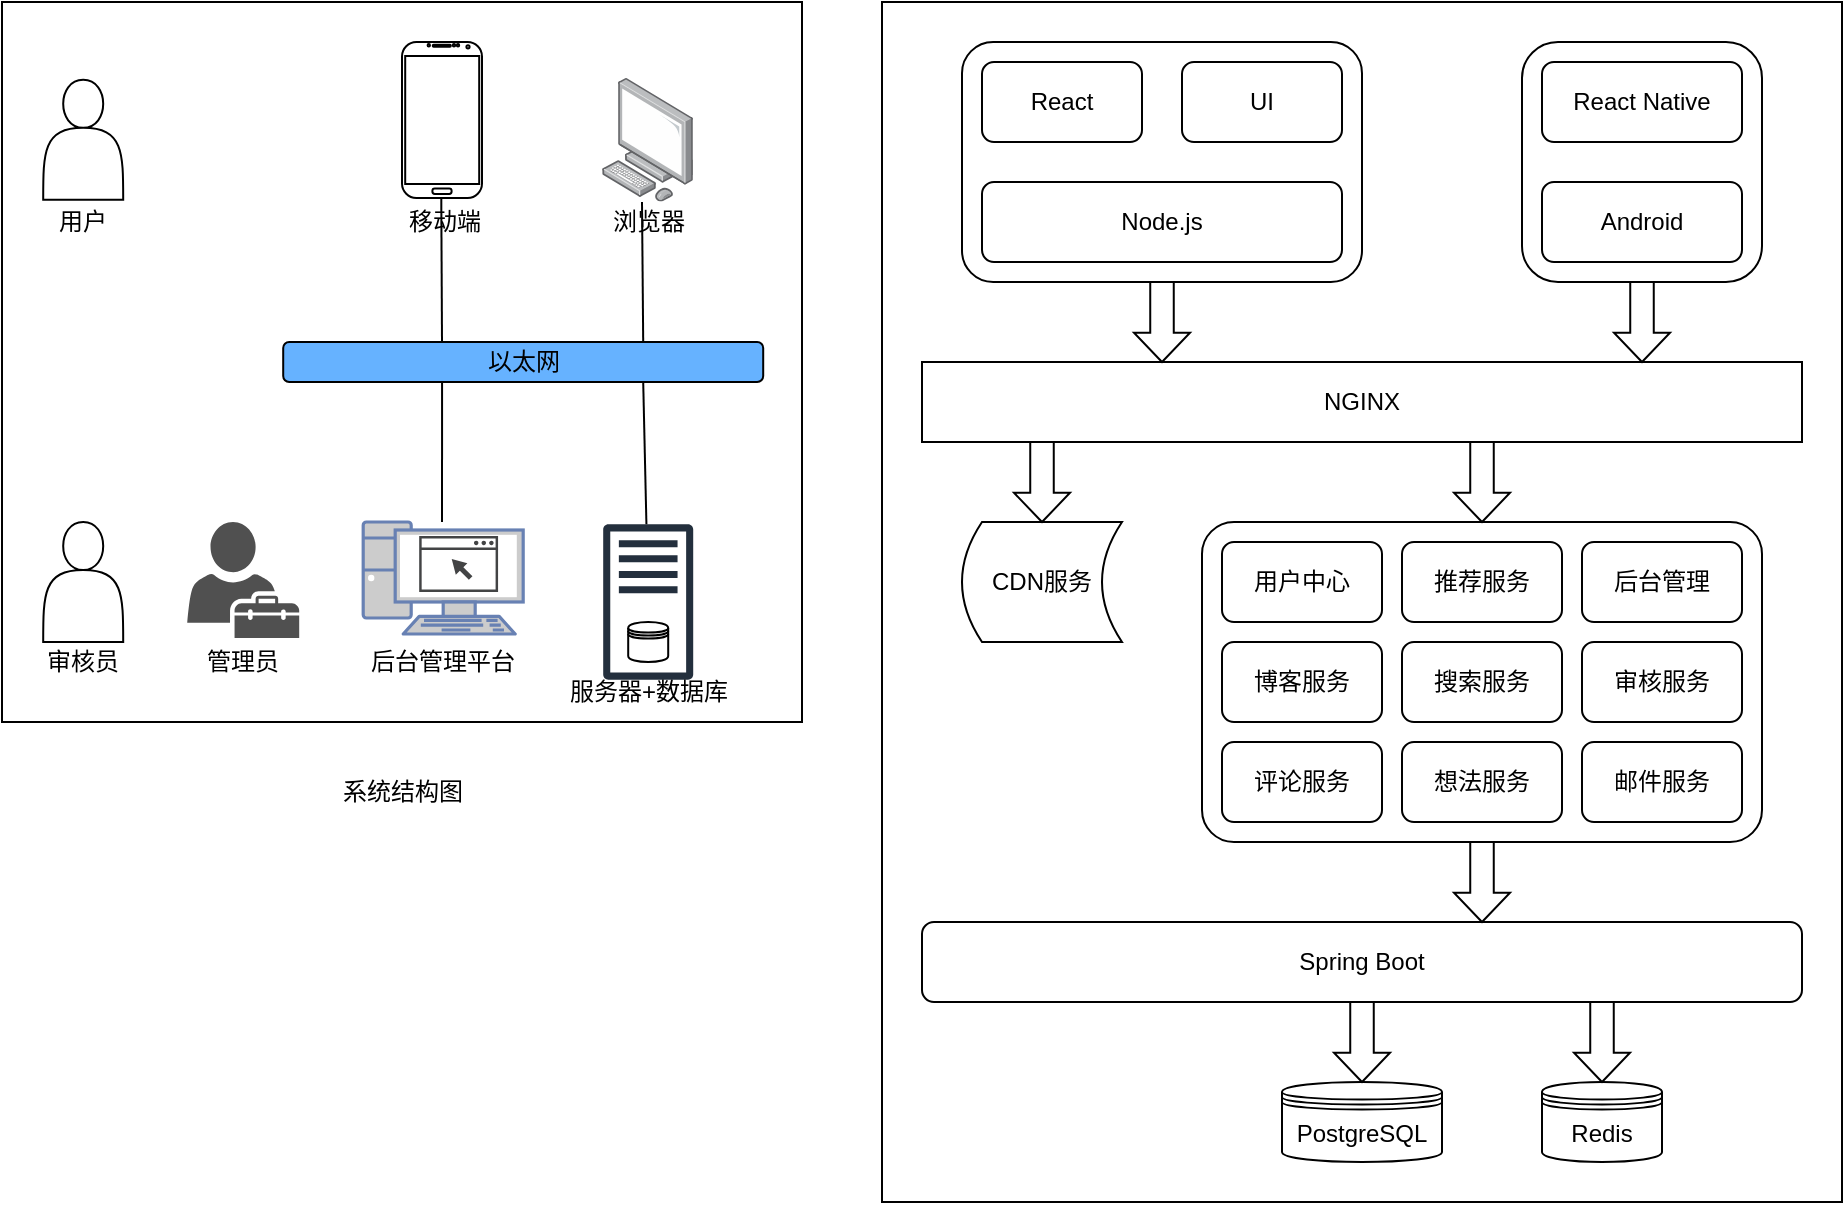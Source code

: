 <mxfile version="20.3.0" type="device"><diagram id="JPK3xSyJdkqqFuRVdxUF" name="第 1 页"><mxGraphModel dx="783" dy="490" grid="1" gridSize="10" guides="1" tooltips="1" connect="1" arrows="1" fold="1" page="1" pageScale="1" pageWidth="1654" pageHeight="1169" math="0" shadow="0"><root><mxCell id="0"/><mxCell id="1" parent="0"/><mxCell id="5HUroehQx0A5oTwBQXGu-70" value="" style="rounded=0;whiteSpace=wrap;html=1;fillColor=#FFFFFF;" vertex="1" parent="1"><mxGeometry x="460" y="20" width="480" height="600" as="geometry"/></mxCell><mxCell id="5HUroehQx0A5oTwBQXGu-59" value="" style="rounded=1;whiteSpace=wrap;html=1;fillColor=#FFFFFF;arcSize=13;" vertex="1" parent="1"><mxGeometry x="500" y="40" width="200" height="120" as="geometry"/></mxCell><mxCell id="5HUroehQx0A5oTwBQXGu-58" value="" style="rounded=1;whiteSpace=wrap;html=1;fillColor=#FFFFFF;" vertex="1" parent="1"><mxGeometry x="780" y="40" width="120" height="120" as="geometry"/></mxCell><mxCell id="5HUroehQx0A5oTwBQXGu-50" value="" style="rounded=1;whiteSpace=wrap;html=1;arcSize=10;" vertex="1" parent="1"><mxGeometry x="620" y="280" width="280" height="160" as="geometry"/></mxCell><mxCell id="-D6vZ_c1LeDEMA8SyyxT-34" value="" style="rounded=0;whiteSpace=wrap;html=1;strokeColor=#000000;fillColor=#FFFFFF;" parent="1" vertex="1"><mxGeometry x="20" y="20" width="400" height="360" as="geometry"/></mxCell><mxCell id="-D6vZ_c1LeDEMA8SyyxT-2" value="" style="shape=actor;whiteSpace=wrap;html=1;" parent="1" vertex="1"><mxGeometry x="40.6" y="58.9" width="40" height="60" as="geometry"/></mxCell><mxCell id="-D6vZ_c1LeDEMA8SyyxT-12" value="" style="verticalLabelPosition=bottom;verticalAlign=top;html=1;shadow=0;dashed=0;strokeWidth=1;shape=mxgraph.android.phone2;strokeColor=#000000;aspect=fixed;" parent="1" vertex="1"><mxGeometry x="220" y="40" width="40" height="78" as="geometry"/></mxCell><mxCell id="-D6vZ_c1LeDEMA8SyyxT-16" value="" style="group;aspect=fixed;" parent="1" vertex="1" connectable="0"><mxGeometry x="200.6" y="280" width="80" height="55.99" as="geometry"/></mxCell><mxCell id="-D6vZ_c1LeDEMA8SyyxT-15" value="" style="fontColor=#0066CC;verticalAlign=top;verticalLabelPosition=bottom;labelPosition=center;align=center;html=1;outlineConnect=0;fillColor=#CCCCCC;strokeColor=#6881B3;gradientColor=none;gradientDirection=north;strokeWidth=2;shape=mxgraph.networks.pc;aspect=fixed;" parent="-D6vZ_c1LeDEMA8SyyxT-16" vertex="1"><mxGeometry width="79.995" height="55.99" as="geometry"/></mxCell><mxCell id="-D6vZ_c1LeDEMA8SyyxT-14" value="" style="sketch=0;pointerEvents=1;shadow=0;dashed=0;html=1;strokeColor=none;fillColor=#434445;aspect=fixed;labelPosition=center;verticalLabelPosition=bottom;verticalAlign=top;align=center;outlineConnect=0;shape=mxgraph.vvd.web_browser;" parent="-D6vZ_c1LeDEMA8SyyxT-16" vertex="1"><mxGeometry x="27.997" y="6.999" width="39.438" height="27.995" as="geometry"/></mxCell><mxCell id="-D6vZ_c1LeDEMA8SyyxT-17" value="" style="points=[];aspect=fixed;html=1;align=center;shadow=0;dashed=0;image;image=img/lib/allied_telesis/computer_and_terminals/Personal_Computer.svg;" parent="1" vertex="1"><mxGeometry x="320" y="58" width="45.6" height="61.8" as="geometry"/></mxCell><mxCell id="-D6vZ_c1LeDEMA8SyyxT-18" value="以太网" style="rounded=1;whiteSpace=wrap;html=1;fillColor=#66B2FF;" parent="1" vertex="1"><mxGeometry x="160.6" y="190" width="240" height="20" as="geometry"/></mxCell><mxCell id="-D6vZ_c1LeDEMA8SyyxT-19" value="" style="shape=actor;whiteSpace=wrap;html=1;" parent="1" vertex="1"><mxGeometry x="40.6" y="280" width="40" height="60" as="geometry"/></mxCell><mxCell id="-D6vZ_c1LeDEMA8SyyxT-20" value="" style="sketch=0;pointerEvents=1;shadow=0;dashed=0;html=1;strokeColor=none;fillColor=#505050;labelPosition=center;verticalLabelPosition=bottom;verticalAlign=top;outlineConnect=0;align=center;shape=mxgraph.office.users.tenant_admin;" parent="1" vertex="1"><mxGeometry x="112.6" y="280" width="56" height="58" as="geometry"/></mxCell><mxCell id="-D6vZ_c1LeDEMA8SyyxT-21" value="" style="group" parent="1" vertex="1" connectable="0"><mxGeometry x="320.6" y="280" width="45" height="80" as="geometry"/></mxCell><mxCell id="-D6vZ_c1LeDEMA8SyyxT-10" value="" style="sketch=0;outlineConnect=0;fontColor=#232F3E;gradientColor=none;fillColor=#232F3D;strokeColor=none;dashed=0;verticalLabelPosition=bottom;verticalAlign=top;align=center;html=1;fontSize=12;fontStyle=0;pointerEvents=1;shape=mxgraph.aws4.traditional_server;" parent="-D6vZ_c1LeDEMA8SyyxT-21" vertex="1"><mxGeometry width="45" height="80" as="geometry"/></mxCell><mxCell id="-D6vZ_c1LeDEMA8SyyxT-11" value="" style="shape=datastore;whiteSpace=wrap;html=1;" parent="-D6vZ_c1LeDEMA8SyyxT-21" vertex="1"><mxGeometry x="12.5" y="50" width="20" height="20" as="geometry"/></mxCell><mxCell id="-D6vZ_c1LeDEMA8SyyxT-23" value="" style="endArrow=none;html=1;rounded=0;entryX=0.491;entryY=0.997;entryDx=0;entryDy=0;entryPerimeter=0;" parent="1" target="-D6vZ_c1LeDEMA8SyyxT-12" edge="1"><mxGeometry width="50" height="50" relative="1" as="geometry"><mxPoint x="240" y="190" as="sourcePoint"/><mxPoint x="280" y="150" as="targetPoint"/></mxGeometry></mxCell><mxCell id="-D6vZ_c1LeDEMA8SyyxT-24" value="" style="endArrow=none;html=1;rounded=0;entryX=0.75;entryY=0;entryDx=0;entryDy=0;" parent="1" target="-D6vZ_c1LeDEMA8SyyxT-18" edge="1"><mxGeometry width="50" height="50" relative="1" as="geometry"><mxPoint x="340" y="120" as="sourcePoint"/><mxPoint x="340" y="130" as="targetPoint"/></mxGeometry></mxCell><mxCell id="-D6vZ_c1LeDEMA8SyyxT-25" value="" style="endArrow=none;html=1;rounded=0;entryX=0.75;entryY=1;entryDx=0;entryDy=0;" parent="1" source="-D6vZ_c1LeDEMA8SyyxT-10" target="-D6vZ_c1LeDEMA8SyyxT-18" edge="1"><mxGeometry width="50" height="50" relative="1" as="geometry"><mxPoint x="310" y="290" as="sourcePoint"/><mxPoint x="360" y="240" as="targetPoint"/></mxGeometry></mxCell><mxCell id="-D6vZ_c1LeDEMA8SyyxT-26" value="" style="endArrow=none;html=1;rounded=0;entryX=0.331;entryY=1.005;entryDx=0;entryDy=0;entryPerimeter=0;" parent="1" target="-D6vZ_c1LeDEMA8SyyxT-18" edge="1"><mxGeometry width="50" height="50" relative="1" as="geometry"><mxPoint x="240" y="280" as="sourcePoint"/><mxPoint x="290" y="220" as="targetPoint"/></mxGeometry></mxCell><mxCell id="-D6vZ_c1LeDEMA8SyyxT-27" value="用户" style="text;html=1;align=center;verticalAlign=middle;resizable=0;points=[];autosize=1;strokeColor=none;fillColor=none;" parent="1" vertex="1"><mxGeometry x="35" y="115" width="50" height="30" as="geometry"/></mxCell><mxCell id="-D6vZ_c1LeDEMA8SyyxT-28" value="移动端" style="text;html=1;align=center;verticalAlign=middle;resizable=0;points=[];autosize=1;strokeColor=none;fillColor=none;" parent="1" vertex="1"><mxGeometry x="210.6" y="115" width="60" height="30" as="geometry"/></mxCell><mxCell id="-D6vZ_c1LeDEMA8SyyxT-29" value="浏览器" style="text;html=1;align=center;verticalAlign=middle;resizable=0;points=[];autosize=1;strokeColor=none;fillColor=none;" parent="1" vertex="1"><mxGeometry x="312.8" y="115" width="60" height="30" as="geometry"/></mxCell><mxCell id="-D6vZ_c1LeDEMA8SyyxT-30" value="审核员" style="text;html=1;align=center;verticalAlign=middle;resizable=0;points=[];autosize=1;strokeColor=none;fillColor=none;" parent="1" vertex="1"><mxGeometry x="30" y="335" width="60" height="30" as="geometry"/></mxCell><mxCell id="-D6vZ_c1LeDEMA8SyyxT-31" value="管理员" style="text;html=1;align=center;verticalAlign=middle;resizable=0;points=[];autosize=1;strokeColor=none;fillColor=none;" parent="1" vertex="1"><mxGeometry x="110" y="335" width="60" height="30" as="geometry"/></mxCell><mxCell id="-D6vZ_c1LeDEMA8SyyxT-32" value="后台管理平台" style="text;html=1;align=center;verticalAlign=middle;resizable=0;points=[];autosize=1;strokeColor=none;fillColor=none;" parent="1" vertex="1"><mxGeometry x="190" y="335" width="100" height="30" as="geometry"/></mxCell><mxCell id="-D6vZ_c1LeDEMA8SyyxT-33" value="服务器+数据库" style="text;html=1;align=center;verticalAlign=middle;resizable=0;points=[];autosize=1;strokeColor=none;fillColor=none;" parent="1" vertex="1"><mxGeometry x="292.8" y="350" width="100" height="30" as="geometry"/></mxCell><mxCell id="5HUroehQx0A5oTwBQXGu-1" value="系统结构图" style="text;html=1;align=center;verticalAlign=middle;resizable=0;points=[];autosize=1;strokeColor=none;fillColor=none;" vertex="1" parent="1"><mxGeometry x="180" y="400" width="80" height="30" as="geometry"/></mxCell><mxCell id="5HUroehQx0A5oTwBQXGu-30" value="PostgreSQL" style="shape=datastore;whiteSpace=wrap;html=1;" vertex="1" parent="1"><mxGeometry x="660" y="560" width="80" height="40" as="geometry"/></mxCell><mxCell id="5HUroehQx0A5oTwBQXGu-31" value="Redis" style="shape=datastore;whiteSpace=wrap;html=1;" vertex="1" parent="1"><mxGeometry x="790" y="560" width="60" height="40" as="geometry"/></mxCell><mxCell id="5HUroehQx0A5oTwBQXGu-40" value="邮件服务" style="rounded=1;whiteSpace=wrap;html=1;" vertex="1" parent="1"><mxGeometry x="810" y="390" width="80" height="40" as="geometry"/></mxCell><mxCell id="5HUroehQx0A5oTwBQXGu-41" value="搜索服务" style="rounded=1;whiteSpace=wrap;html=1;" vertex="1" parent="1"><mxGeometry x="720" y="340" width="80" height="40" as="geometry"/></mxCell><mxCell id="5HUroehQx0A5oTwBQXGu-42" value="评论服务" style="rounded=1;whiteSpace=wrap;html=1;" vertex="1" parent="1"><mxGeometry x="630" y="390" width="80" height="40" as="geometry"/></mxCell><mxCell id="5HUroehQx0A5oTwBQXGu-43" value="博客服务" style="rounded=1;whiteSpace=wrap;html=1;" vertex="1" parent="1"><mxGeometry x="630" y="340" width="80" height="40" as="geometry"/></mxCell><mxCell id="5HUroehQx0A5oTwBQXGu-44" value="用户中心" style="rounded=1;whiteSpace=wrap;html=1;" vertex="1" parent="1"><mxGeometry x="630" y="290" width="80" height="40" as="geometry"/></mxCell><mxCell id="5HUroehQx0A5oTwBQXGu-46" value="想法服务" style="rounded=1;whiteSpace=wrap;html=1;" vertex="1" parent="1"><mxGeometry x="720" y="390" width="80" height="40" as="geometry"/></mxCell><mxCell id="5HUroehQx0A5oTwBQXGu-47" value="推荐服务" style="rounded=1;whiteSpace=wrap;html=1;" vertex="1" parent="1"><mxGeometry x="720" y="290" width="80" height="40" as="geometry"/></mxCell><mxCell id="5HUroehQx0A5oTwBQXGu-48" value="审核服务" style="rounded=1;whiteSpace=wrap;html=1;" vertex="1" parent="1"><mxGeometry x="810" y="340" width="80" height="40" as="geometry"/></mxCell><mxCell id="5HUroehQx0A5oTwBQXGu-49" value="后台管理" style="rounded=1;whiteSpace=wrap;html=1;" vertex="1" parent="1"><mxGeometry x="810" y="290" width="80" height="40" as="geometry"/></mxCell><mxCell id="5HUroehQx0A5oTwBQXGu-51" value="NGINX" style="rounded=0;whiteSpace=wrap;html=1;" vertex="1" parent="1"><mxGeometry x="480" y="200" width="440" height="40" as="geometry"/></mxCell><mxCell id="5HUroehQx0A5oTwBQXGu-52" value="CDN服务" style="shape=dataStorage;whiteSpace=wrap;html=1;fixedSize=1;size=10;" vertex="1" parent="1"><mxGeometry x="500" y="280" width="80" height="60" as="geometry"/></mxCell><mxCell id="5HUroehQx0A5oTwBQXGu-53" value="Node.js" style="rounded=1;whiteSpace=wrap;html=1;fillColor=#FFFFFF;" vertex="1" parent="1"><mxGeometry x="510" y="110" width="180" height="40" as="geometry"/></mxCell><mxCell id="5HUroehQx0A5oTwBQXGu-54" value="React" style="rounded=1;whiteSpace=wrap;html=1;fillColor=#FFFFFF;" vertex="1" parent="1"><mxGeometry x="510" y="50" width="80" height="40" as="geometry"/></mxCell><mxCell id="5HUroehQx0A5oTwBQXGu-55" value="UI" style="rounded=1;whiteSpace=wrap;html=1;fillColor=#FFFFFF;" vertex="1" parent="1"><mxGeometry x="610" y="50" width="80" height="40" as="geometry"/></mxCell><mxCell id="5HUroehQx0A5oTwBQXGu-56" value="Android" style="rounded=1;whiteSpace=wrap;html=1;fillColor=#FFFFFF;" vertex="1" parent="1"><mxGeometry x="790" y="110" width="100" height="40" as="geometry"/></mxCell><mxCell id="5HUroehQx0A5oTwBQXGu-57" value="React Native" style="rounded=1;whiteSpace=wrap;html=1;fillColor=#FFFFFF;" vertex="1" parent="1"><mxGeometry x="790" y="50" width="100" height="40" as="geometry"/></mxCell><mxCell id="5HUroehQx0A5oTwBQXGu-60" value="Spring Boot" style="rounded=1;whiteSpace=wrap;html=1;fillColor=#FFFFFF;" vertex="1" parent="1"><mxGeometry x="480" y="480" width="440" height="40" as="geometry"/></mxCell><mxCell id="5HUroehQx0A5oTwBQXGu-63" value="" style="html=1;shadow=0;dashed=0;align=center;verticalAlign=middle;shape=mxgraph.arrows2.arrow;dy=0.58;dx=14.61;direction=south;notch=0;fillColor=#FFFFFF;aspect=fixed;" vertex="1" parent="1"><mxGeometry x="806" y="520" width="28" height="40" as="geometry"/></mxCell><mxCell id="5HUroehQx0A5oTwBQXGu-64" value="" style="html=1;shadow=0;dashed=0;align=center;verticalAlign=middle;shape=mxgraph.arrows2.arrow;dy=0.58;dx=14.61;direction=south;notch=0;fillColor=#FFFFFF;aspect=fixed;" vertex="1" parent="1"><mxGeometry x="686" y="520" width="28" height="40" as="geometry"/></mxCell><mxCell id="5HUroehQx0A5oTwBQXGu-65" value="" style="html=1;shadow=0;dashed=0;align=center;verticalAlign=middle;shape=mxgraph.arrows2.arrow;dy=0.58;dx=14.61;direction=south;notch=0;fillColor=#FFFFFF;aspect=fixed;" vertex="1" parent="1"><mxGeometry x="746" y="240" width="28" height="40" as="geometry"/></mxCell><mxCell id="5HUroehQx0A5oTwBQXGu-66" value="" style="html=1;shadow=0;dashed=0;align=center;verticalAlign=middle;shape=mxgraph.arrows2.arrow;dy=0.58;dx=14.61;direction=south;notch=0;fillColor=#FFFFFF;aspect=fixed;" vertex="1" parent="1"><mxGeometry x="746" y="440" width="28" height="40" as="geometry"/></mxCell><mxCell id="5HUroehQx0A5oTwBQXGu-67" value="" style="html=1;shadow=0;dashed=0;align=center;verticalAlign=middle;shape=mxgraph.arrows2.arrow;dy=0.58;dx=14.61;direction=south;notch=0;fillColor=#FFFFFF;aspect=fixed;" vertex="1" parent="1"><mxGeometry x="526" y="240" width="28" height="40" as="geometry"/></mxCell><mxCell id="5HUroehQx0A5oTwBQXGu-68" value="" style="html=1;shadow=0;dashed=0;align=center;verticalAlign=middle;shape=mxgraph.arrows2.arrow;dy=0.58;dx=14.61;direction=south;notch=0;fillColor=#FFFFFF;aspect=fixed;" vertex="1" parent="1"><mxGeometry x="826" y="160" width="28" height="40" as="geometry"/></mxCell><mxCell id="5HUroehQx0A5oTwBQXGu-69" value="" style="html=1;shadow=0;dashed=0;align=center;verticalAlign=middle;shape=mxgraph.arrows2.arrow;dy=0.58;dx=14.61;direction=south;notch=0;fillColor=#FFFFFF;aspect=fixed;" vertex="1" parent="1"><mxGeometry x="586" y="160" width="28" height="40" as="geometry"/></mxCell></root></mxGraphModel></diagram></mxfile>